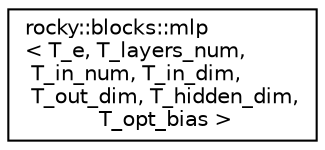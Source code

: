 digraph "Graphical Class Hierarchy"
{
 // LATEX_PDF_SIZE
  edge [fontname="Helvetica",fontsize="10",labelfontname="Helvetica",labelfontsize="10"];
  node [fontname="Helvetica",fontsize="10",shape=record];
  rankdir="LR";
  Node0 [label="rocky::blocks::mlp\l\< T_e, T_layers_num,\l T_in_num, T_in_dim,\l T_out_dim, T_hidden_dim,\l T_opt_bias \>",height=0.2,width=0.4,color="black", fillcolor="white", style="filled",URL="$classrocky_1_1blocks_1_1mlp.html",tooltip=" "];
}
